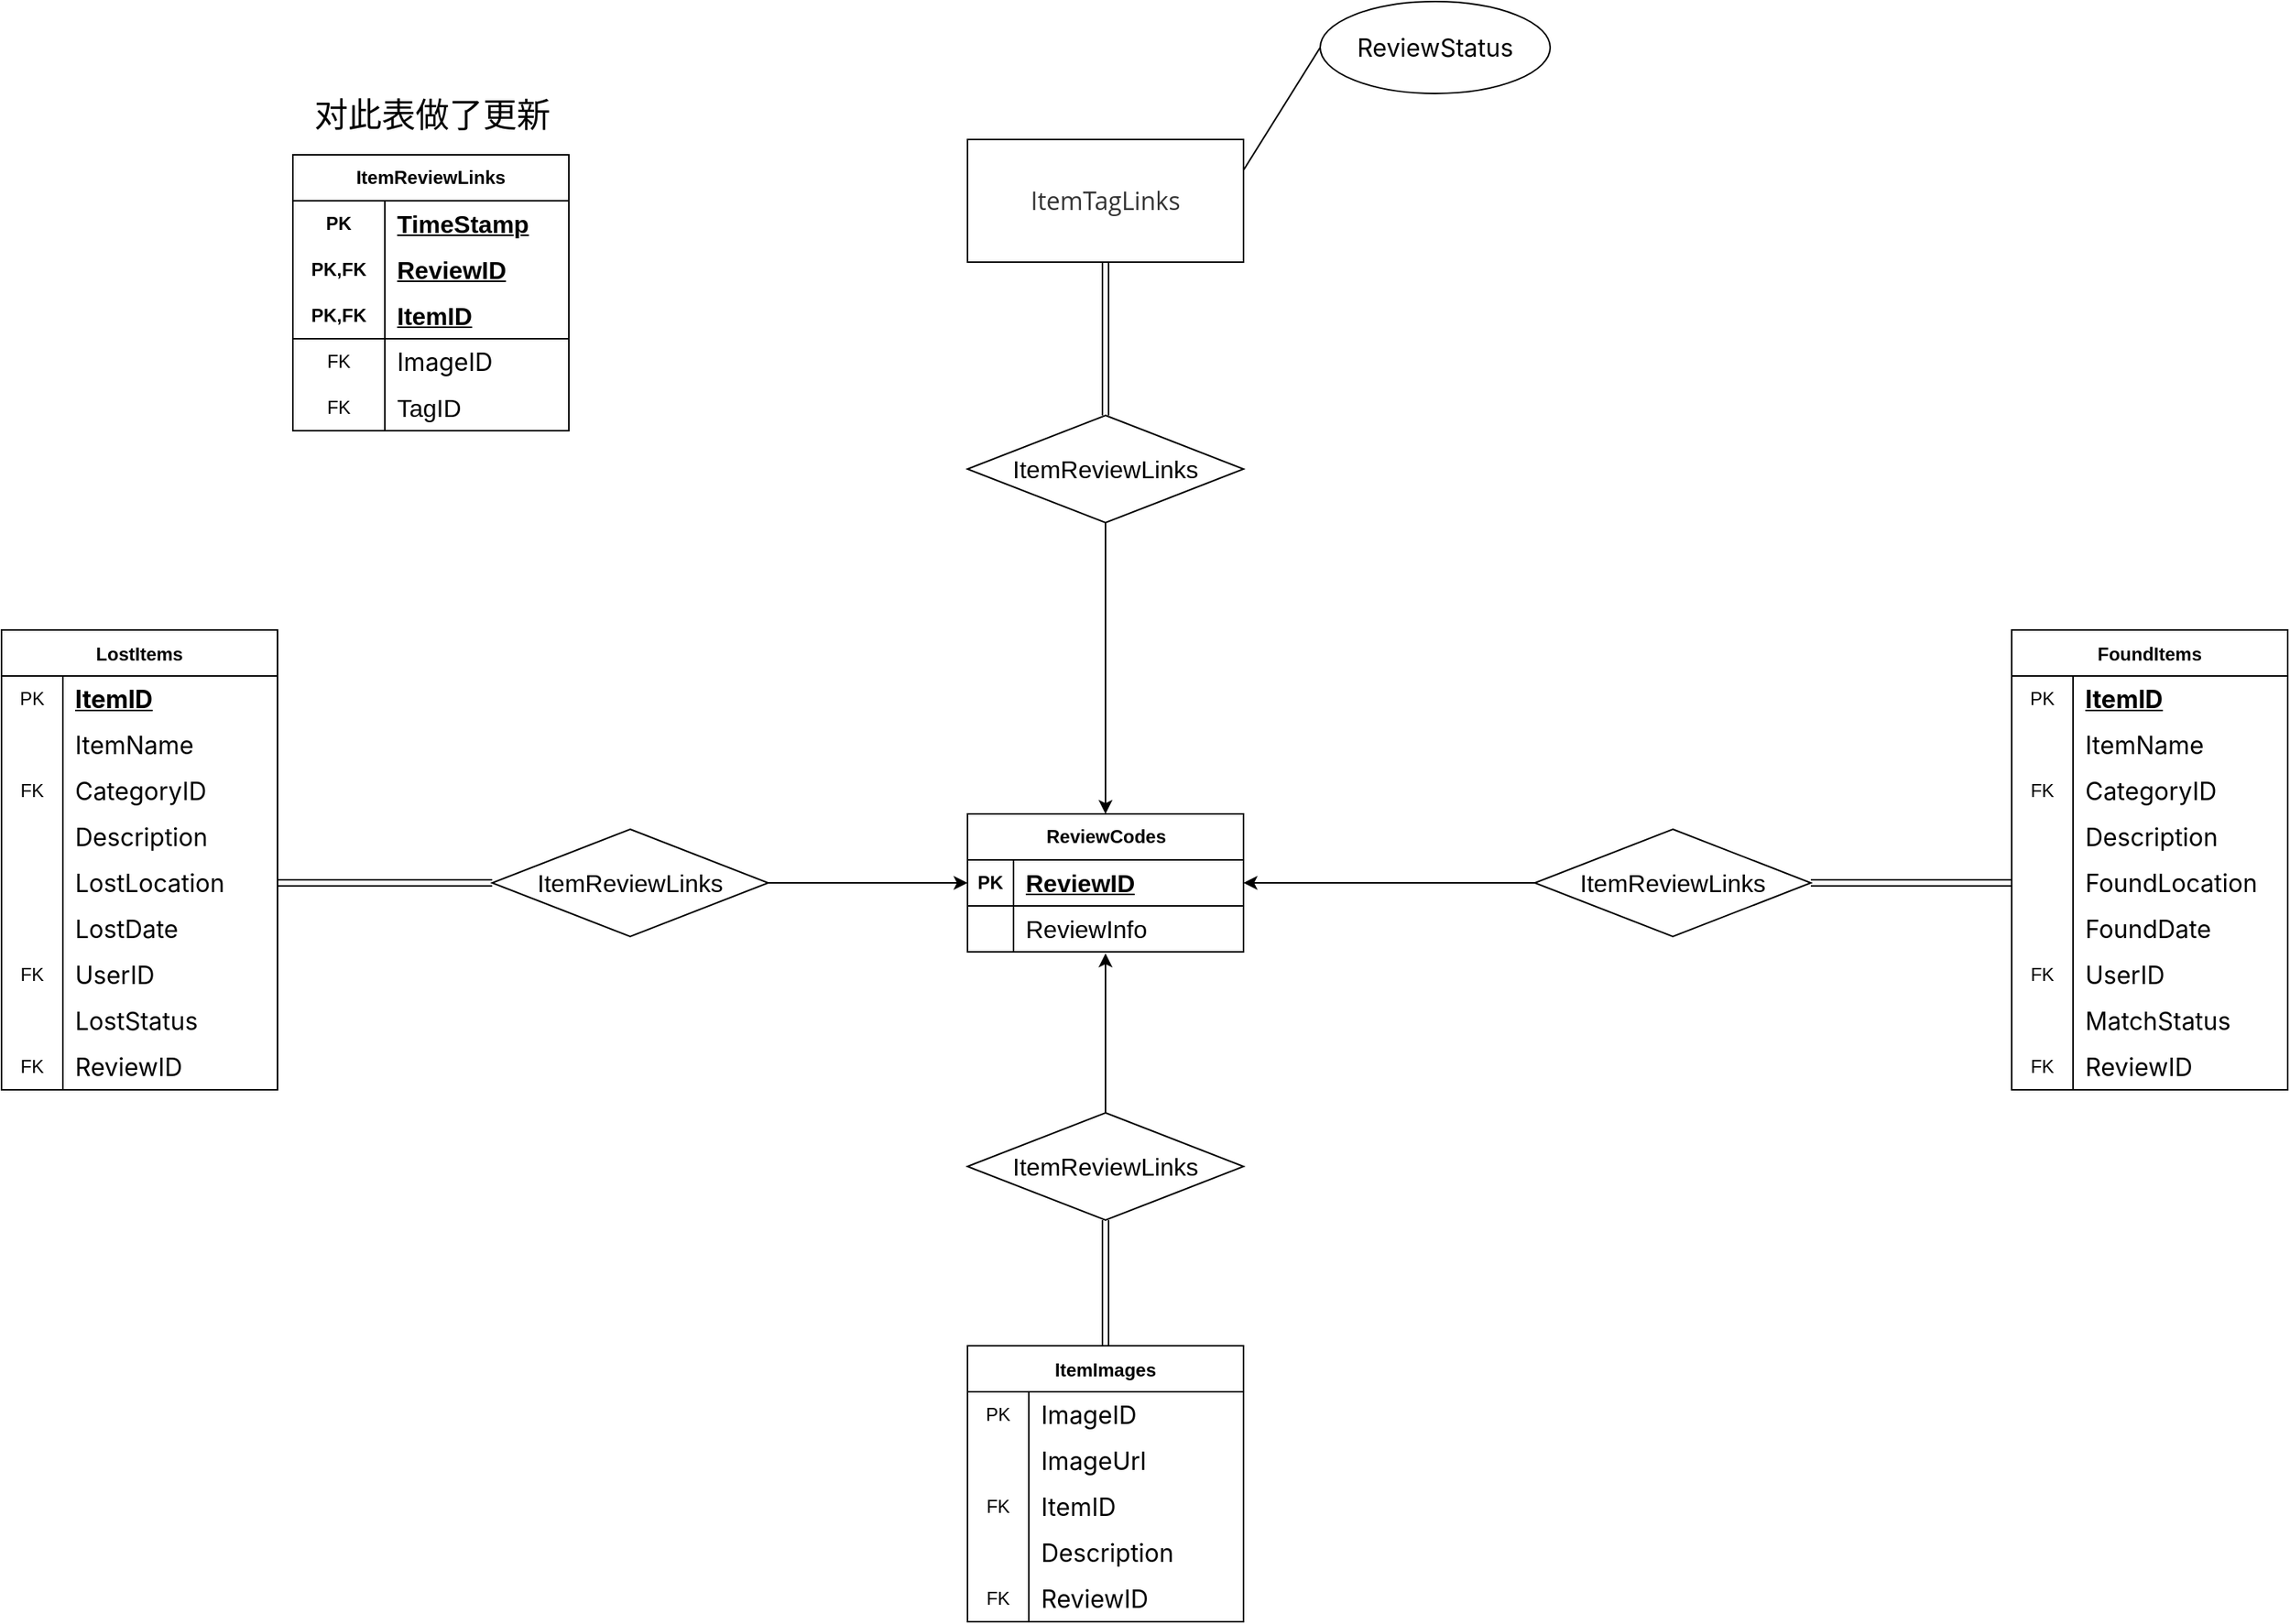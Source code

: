 <mxfile version="24.2.5" type="device">
  <diagram name="第 1 页" id="xigvedDLFHvpOE7rx4V2">
    <mxGraphModel dx="3389" dy="1304" grid="1" gridSize="10" guides="1" tooltips="1" connect="1" arrows="0" fold="1" page="1" pageScale="1" pageWidth="1169" pageHeight="1654" math="0" shadow="0">
      <root>
        <mxCell id="0" />
        <mxCell id="1" parent="0" />
        <mxCell id="gO81DYKSZlUio9pfzotS-1" value="LostItems" style="shape=table;startSize=30;container=1;collapsible=0;childLayout=tableLayout;fixedRows=1;rowLines=0;fontStyle=1;fontColor=default;labelBackgroundColor=default;" parent="1" vertex="1">
          <mxGeometry x="-980" y="490" width="180" height="300" as="geometry" />
        </mxCell>
        <mxCell id="gO81DYKSZlUio9pfzotS-2" value="" style="shape=tableRow;horizontal=0;startSize=0;swimlaneHead=0;swimlaneBody=0;top=0;left=0;bottom=0;right=0;collapsible=0;dropTarget=0;fillColor=none;points=[[0,0.5],[1,0.5]];portConstraint=eastwest;fontColor=default;labelBackgroundColor=default;" parent="gO81DYKSZlUio9pfzotS-1" vertex="1">
          <mxGeometry y="30" width="180" height="30" as="geometry" />
        </mxCell>
        <mxCell id="gO81DYKSZlUio9pfzotS-3" value="PK" style="shape=partialRectangle;html=1;whiteSpace=wrap;connectable=0;fillColor=none;top=0;left=0;bottom=0;right=0;overflow=hidden;pointerEvents=1;fontColor=default;labelBackgroundColor=default;" parent="gO81DYKSZlUio9pfzotS-2" vertex="1">
          <mxGeometry width="40" height="30" as="geometry">
            <mxRectangle width="40" height="30" as="alternateBounds" />
          </mxGeometry>
        </mxCell>
        <mxCell id="gO81DYKSZlUio9pfzotS-4" value="&lt;span style=&quot;font-family: -apple-system, BlinkMacSystemFont, &amp;quot;Segoe UI&amp;quot;, &amp;quot;Noto Sans&amp;quot;, Helvetica, Arial, sans-serif, &amp;quot;Apple Color Emoji&amp;quot;, &amp;quot;Segoe UI Emoji&amp;quot;; font-size: 16px;&quot;&gt;&lt;u&gt;&lt;b&gt;ItemID&lt;/b&gt;&lt;/u&gt;&lt;/span&gt;" style="shape=partialRectangle;html=1;whiteSpace=wrap;connectable=0;fillColor=none;top=0;left=0;bottom=0;right=0;align=left;spacingLeft=6;overflow=hidden;fontColor=default;labelBackgroundColor=default;" parent="gO81DYKSZlUio9pfzotS-2" vertex="1">
          <mxGeometry x="40" width="140" height="30" as="geometry">
            <mxRectangle width="140" height="30" as="alternateBounds" />
          </mxGeometry>
        </mxCell>
        <mxCell id="gO81DYKSZlUio9pfzotS-5" value="" style="shape=tableRow;horizontal=0;startSize=0;swimlaneHead=0;swimlaneBody=0;top=0;left=0;bottom=0;right=0;collapsible=0;dropTarget=0;fillColor=none;points=[[0,0.5],[1,0.5]];portConstraint=eastwest;fontColor=default;labelBackgroundColor=default;" parent="gO81DYKSZlUio9pfzotS-1" vertex="1">
          <mxGeometry y="60" width="180" height="30" as="geometry" />
        </mxCell>
        <mxCell id="gO81DYKSZlUio9pfzotS-6" value="" style="shape=partialRectangle;html=1;whiteSpace=wrap;connectable=0;fillColor=none;top=0;left=0;bottom=0;right=0;overflow=hidden;fontColor=default;labelBackgroundColor=default;" parent="gO81DYKSZlUio9pfzotS-5" vertex="1">
          <mxGeometry width="40" height="30" as="geometry">
            <mxRectangle width="40" height="30" as="alternateBounds" />
          </mxGeometry>
        </mxCell>
        <mxCell id="gO81DYKSZlUio9pfzotS-7" value="&lt;span style=&quot;font-family: -apple-system, BlinkMacSystemFont, &amp;quot;Segoe UI&amp;quot;, &amp;quot;Noto Sans&amp;quot;, Helvetica, Arial, sans-serif, &amp;quot;Apple Color Emoji&amp;quot;, &amp;quot;Segoe UI Emoji&amp;quot;; font-size: 16px;&quot;&gt;ItemName&lt;/span&gt;" style="shape=partialRectangle;html=1;whiteSpace=wrap;connectable=0;fillColor=none;top=0;left=0;bottom=0;right=0;align=left;spacingLeft=6;overflow=hidden;fontColor=default;labelBackgroundColor=default;" parent="gO81DYKSZlUio9pfzotS-5" vertex="1">
          <mxGeometry x="40" width="140" height="30" as="geometry">
            <mxRectangle width="140" height="30" as="alternateBounds" />
          </mxGeometry>
        </mxCell>
        <mxCell id="gO81DYKSZlUio9pfzotS-8" value="" style="shape=tableRow;horizontal=0;startSize=0;swimlaneHead=0;swimlaneBody=0;top=0;left=0;bottom=0;right=0;collapsible=0;dropTarget=0;fillColor=none;points=[[0,0.5],[1,0.5]];portConstraint=eastwest;fontColor=default;labelBackgroundColor=default;" parent="gO81DYKSZlUio9pfzotS-1" vertex="1">
          <mxGeometry y="90" width="180" height="30" as="geometry" />
        </mxCell>
        <mxCell id="gO81DYKSZlUio9pfzotS-9" value="FK" style="shape=partialRectangle;html=1;whiteSpace=wrap;connectable=0;fillColor=none;top=0;left=0;bottom=0;right=0;overflow=hidden;fontColor=default;labelBackgroundColor=default;" parent="gO81DYKSZlUio9pfzotS-8" vertex="1">
          <mxGeometry width="40" height="30" as="geometry">
            <mxRectangle width="40" height="30" as="alternateBounds" />
          </mxGeometry>
        </mxCell>
        <mxCell id="gO81DYKSZlUio9pfzotS-10" value="&lt;span style=&quot;font-family: -apple-system, BlinkMacSystemFont, &amp;quot;Segoe UI&amp;quot;, &amp;quot;Noto Sans&amp;quot;, Helvetica, Arial, sans-serif, &amp;quot;Apple Color Emoji&amp;quot;, &amp;quot;Segoe UI Emoji&amp;quot;; font-size: 16px;&quot;&gt;CategoryID&lt;/span&gt;" style="shape=partialRectangle;html=1;whiteSpace=wrap;connectable=0;fillColor=none;top=0;left=0;bottom=0;right=0;align=left;spacingLeft=6;overflow=hidden;fontColor=default;labelBackgroundColor=default;" parent="gO81DYKSZlUio9pfzotS-8" vertex="1">
          <mxGeometry x="40" width="140" height="30" as="geometry">
            <mxRectangle width="140" height="30" as="alternateBounds" />
          </mxGeometry>
        </mxCell>
        <mxCell id="gO81DYKSZlUio9pfzotS-11" style="shape=tableRow;horizontal=0;startSize=0;swimlaneHead=0;swimlaneBody=0;top=0;left=0;bottom=0;right=0;collapsible=0;dropTarget=0;fillColor=none;points=[[0,0.5],[1,0.5]];portConstraint=eastwest;fontColor=default;labelBackgroundColor=default;" parent="gO81DYKSZlUio9pfzotS-1" vertex="1">
          <mxGeometry y="120" width="180" height="30" as="geometry" />
        </mxCell>
        <mxCell id="gO81DYKSZlUio9pfzotS-12" style="shape=partialRectangle;html=1;whiteSpace=wrap;connectable=0;fillColor=none;top=0;left=0;bottom=0;right=0;overflow=hidden;fontColor=default;labelBackgroundColor=default;" parent="gO81DYKSZlUio9pfzotS-11" vertex="1">
          <mxGeometry width="40" height="30" as="geometry">
            <mxRectangle width="40" height="30" as="alternateBounds" />
          </mxGeometry>
        </mxCell>
        <mxCell id="gO81DYKSZlUio9pfzotS-13" value="&lt;span style=&quot;font-family: -apple-system, BlinkMacSystemFont, &amp;quot;Segoe UI&amp;quot;, &amp;quot;Noto Sans&amp;quot;, Helvetica, Arial, sans-serif, &amp;quot;Apple Color Emoji&amp;quot;, &amp;quot;Segoe UI Emoji&amp;quot;; font-size: 16px;&quot;&gt;Description&lt;/span&gt;" style="shape=partialRectangle;html=1;whiteSpace=wrap;connectable=0;fillColor=none;top=0;left=0;bottom=0;right=0;align=left;spacingLeft=6;overflow=hidden;fontColor=default;labelBackgroundColor=default;" parent="gO81DYKSZlUio9pfzotS-11" vertex="1">
          <mxGeometry x="40" width="140" height="30" as="geometry">
            <mxRectangle width="140" height="30" as="alternateBounds" />
          </mxGeometry>
        </mxCell>
        <mxCell id="gO81DYKSZlUio9pfzotS-14" style="shape=tableRow;horizontal=0;startSize=0;swimlaneHead=0;swimlaneBody=0;top=0;left=0;bottom=0;right=0;collapsible=0;dropTarget=0;fillColor=none;points=[[0,0.5],[1,0.5]];portConstraint=eastwest;fontColor=default;labelBackgroundColor=default;" parent="gO81DYKSZlUio9pfzotS-1" vertex="1">
          <mxGeometry y="150" width="180" height="30" as="geometry" />
        </mxCell>
        <mxCell id="gO81DYKSZlUio9pfzotS-15" style="shape=partialRectangle;html=1;whiteSpace=wrap;connectable=0;fillColor=none;top=0;left=0;bottom=0;right=0;overflow=hidden;fontColor=default;labelBackgroundColor=default;" parent="gO81DYKSZlUio9pfzotS-14" vertex="1">
          <mxGeometry width="40" height="30" as="geometry">
            <mxRectangle width="40" height="30" as="alternateBounds" />
          </mxGeometry>
        </mxCell>
        <mxCell id="gO81DYKSZlUio9pfzotS-16" value="&lt;span style=&quot;font-family: -apple-system, BlinkMacSystemFont, &amp;quot;Segoe UI&amp;quot;, &amp;quot;Noto Sans&amp;quot;, Helvetica, Arial, sans-serif, &amp;quot;Apple Color Emoji&amp;quot;, &amp;quot;Segoe UI Emoji&amp;quot;; font-size: 16px;&quot;&gt;LostLocation&lt;/span&gt;" style="shape=partialRectangle;html=1;whiteSpace=wrap;connectable=0;fillColor=none;top=0;left=0;bottom=0;right=0;align=left;spacingLeft=6;overflow=hidden;fontColor=default;labelBackgroundColor=default;" parent="gO81DYKSZlUio9pfzotS-14" vertex="1">
          <mxGeometry x="40" width="140" height="30" as="geometry">
            <mxRectangle width="140" height="30" as="alternateBounds" />
          </mxGeometry>
        </mxCell>
        <mxCell id="gO81DYKSZlUio9pfzotS-17" style="shape=tableRow;horizontal=0;startSize=0;swimlaneHead=0;swimlaneBody=0;top=0;left=0;bottom=0;right=0;collapsible=0;dropTarget=0;fillColor=none;points=[[0,0.5],[1,0.5]];portConstraint=eastwest;fontColor=default;labelBackgroundColor=default;" parent="gO81DYKSZlUio9pfzotS-1" vertex="1">
          <mxGeometry y="180" width="180" height="30" as="geometry" />
        </mxCell>
        <mxCell id="gO81DYKSZlUio9pfzotS-18" style="shape=partialRectangle;html=1;whiteSpace=wrap;connectable=0;fillColor=none;top=0;left=0;bottom=0;right=0;overflow=hidden;fontColor=default;labelBackgroundColor=default;" parent="gO81DYKSZlUio9pfzotS-17" vertex="1">
          <mxGeometry width="40" height="30" as="geometry">
            <mxRectangle width="40" height="30" as="alternateBounds" />
          </mxGeometry>
        </mxCell>
        <mxCell id="gO81DYKSZlUio9pfzotS-19" value="&lt;span style=&quot;font-family: -apple-system, BlinkMacSystemFont, &amp;quot;Segoe UI&amp;quot;, &amp;quot;Noto Sans&amp;quot;, Helvetica, Arial, sans-serif, &amp;quot;Apple Color Emoji&amp;quot;, &amp;quot;Segoe UI Emoji&amp;quot;; font-size: 16px;&quot;&gt;LostDate&lt;/span&gt;" style="shape=partialRectangle;html=1;whiteSpace=wrap;connectable=0;fillColor=none;top=0;left=0;bottom=0;right=0;align=left;spacingLeft=6;overflow=hidden;fontColor=default;labelBackgroundColor=default;" parent="gO81DYKSZlUio9pfzotS-17" vertex="1">
          <mxGeometry x="40" width="140" height="30" as="geometry">
            <mxRectangle width="140" height="30" as="alternateBounds" />
          </mxGeometry>
        </mxCell>
        <mxCell id="gO81DYKSZlUio9pfzotS-20" style="shape=tableRow;horizontal=0;startSize=0;swimlaneHead=0;swimlaneBody=0;top=0;left=0;bottom=0;right=0;collapsible=0;dropTarget=0;fillColor=none;points=[[0,0.5],[1,0.5]];portConstraint=eastwest;fontColor=default;labelBackgroundColor=default;" parent="gO81DYKSZlUio9pfzotS-1" vertex="1">
          <mxGeometry y="210" width="180" height="30" as="geometry" />
        </mxCell>
        <mxCell id="gO81DYKSZlUio9pfzotS-21" value="&lt;span style=&quot;font-family: Helvetica; font-size: 12px; font-style: normal; font-variant-ligatures: normal; font-variant-caps: normal; font-weight: 400; letter-spacing: normal; orphans: 2; text-align: center; text-indent: 0px; text-transform: none; widows: 2; word-spacing: 0px; -webkit-text-stroke-width: 0px; text-decoration-thickness: initial; text-decoration-style: initial; text-decoration-color: initial; float: none; display: inline !important;&quot;&gt;FK&lt;/span&gt;&lt;br&gt;" style="shape=partialRectangle;html=1;whiteSpace=wrap;connectable=0;fillColor=none;top=0;left=0;bottom=0;right=0;overflow=hidden;fontColor=default;labelBackgroundColor=default;" parent="gO81DYKSZlUio9pfzotS-20" vertex="1">
          <mxGeometry width="40" height="30" as="geometry">
            <mxRectangle width="40" height="30" as="alternateBounds" />
          </mxGeometry>
        </mxCell>
        <mxCell id="gO81DYKSZlUio9pfzotS-22" value="&lt;span style=&quot;font-family: -apple-system, BlinkMacSystemFont, &amp;quot;Segoe UI&amp;quot;, &amp;quot;Noto Sans&amp;quot;, Helvetica, Arial, sans-serif, &amp;quot;Apple Color Emoji&amp;quot;, &amp;quot;Segoe UI Emoji&amp;quot;; font-size: 16px;&quot;&gt;UserID&lt;/span&gt;" style="shape=partialRectangle;html=1;whiteSpace=wrap;connectable=0;fillColor=none;top=0;left=0;bottom=0;right=0;align=left;spacingLeft=6;overflow=hidden;fontColor=default;labelBackgroundColor=default;" parent="gO81DYKSZlUio9pfzotS-20" vertex="1">
          <mxGeometry x="40" width="140" height="30" as="geometry">
            <mxRectangle width="140" height="30" as="alternateBounds" />
          </mxGeometry>
        </mxCell>
        <mxCell id="gO81DYKSZlUio9pfzotS-23" style="shape=tableRow;horizontal=0;startSize=0;swimlaneHead=0;swimlaneBody=0;top=0;left=0;bottom=0;right=0;collapsible=0;dropTarget=0;fillColor=none;points=[[0,0.5],[1,0.5]];portConstraint=eastwest;fontColor=default;labelBackgroundColor=default;" parent="gO81DYKSZlUio9pfzotS-1" vertex="1">
          <mxGeometry y="240" width="180" height="30" as="geometry" />
        </mxCell>
        <mxCell id="gO81DYKSZlUio9pfzotS-24" style="shape=partialRectangle;html=1;whiteSpace=wrap;connectable=0;fillColor=none;top=0;left=0;bottom=0;right=0;overflow=hidden;fontColor=default;labelBackgroundColor=default;" parent="gO81DYKSZlUio9pfzotS-23" vertex="1">
          <mxGeometry width="40" height="30" as="geometry">
            <mxRectangle width="40" height="30" as="alternateBounds" />
          </mxGeometry>
        </mxCell>
        <mxCell id="gO81DYKSZlUio9pfzotS-25" value="&lt;span style=&quot;font-family: -apple-system, BlinkMacSystemFont, &amp;quot;Segoe UI&amp;quot;, &amp;quot;Noto Sans&amp;quot;, Helvetica, Arial, sans-serif, &amp;quot;Apple Color Emoji&amp;quot;, &amp;quot;Segoe UI Emoji&amp;quot;; font-size: 16px;&quot;&gt;LostStatus&lt;/span&gt;" style="shape=partialRectangle;html=1;whiteSpace=wrap;connectable=0;fillColor=none;top=0;left=0;bottom=0;right=0;align=left;spacingLeft=6;overflow=hidden;labelBackgroundColor=default;fontColor=default;" parent="gO81DYKSZlUio9pfzotS-23" vertex="1">
          <mxGeometry x="40" width="140" height="30" as="geometry">
            <mxRectangle width="140" height="30" as="alternateBounds" />
          </mxGeometry>
        </mxCell>
        <mxCell id="gO81DYKSZlUio9pfzotS-26" style="shape=tableRow;horizontal=0;startSize=0;swimlaneHead=0;swimlaneBody=0;top=0;left=0;bottom=0;right=0;collapsible=0;dropTarget=0;fillColor=none;points=[[0,0.5],[1,0.5]];portConstraint=eastwest;fontColor=default;labelBackgroundColor=default;" parent="gO81DYKSZlUio9pfzotS-1" vertex="1">
          <mxGeometry y="270" width="180" height="30" as="geometry" />
        </mxCell>
        <mxCell id="gO81DYKSZlUio9pfzotS-27" value="FK" style="shape=partialRectangle;html=1;whiteSpace=wrap;connectable=0;fillColor=none;top=0;left=0;bottom=0;right=0;overflow=hidden;fontColor=default;labelBackgroundColor=default;" parent="gO81DYKSZlUio9pfzotS-26" vertex="1">
          <mxGeometry width="40" height="30" as="geometry">
            <mxRectangle width="40" height="30" as="alternateBounds" />
          </mxGeometry>
        </mxCell>
        <mxCell id="gO81DYKSZlUio9pfzotS-28" value="&lt;span style=&quot;font-family: -apple-system, BlinkMacSystemFont, &amp;quot;Segoe UI&amp;quot;, &amp;quot;Noto Sans&amp;quot;, Helvetica, Arial, sans-serif, &amp;quot;Apple Color Emoji&amp;quot;, &amp;quot;Segoe UI Emoji&amp;quot;; font-size: 16px;&quot;&gt;ReviewID&lt;/span&gt;" style="shape=partialRectangle;html=1;whiteSpace=wrap;connectable=0;fillColor=none;top=0;left=0;bottom=0;right=0;align=left;spacingLeft=6;overflow=hidden;labelBackgroundColor=default;fontColor=default;" parent="gO81DYKSZlUio9pfzotS-26" vertex="1">
          <mxGeometry x="40" width="140" height="30" as="geometry">
            <mxRectangle width="140" height="30" as="alternateBounds" />
          </mxGeometry>
        </mxCell>
        <mxCell id="gO81DYKSZlUio9pfzotS-29" value="FoundItems" style="shape=table;startSize=30;container=1;collapsible=0;childLayout=tableLayout;fixedRows=1;rowLines=0;fontStyle=1;fontColor=default;labelBackgroundColor=default;" parent="1" vertex="1">
          <mxGeometry x="331" y="490" width="180" height="300" as="geometry" />
        </mxCell>
        <mxCell id="gO81DYKSZlUio9pfzotS-30" value="" style="shape=tableRow;horizontal=0;startSize=0;swimlaneHead=0;swimlaneBody=0;top=0;left=0;bottom=0;right=0;collapsible=0;dropTarget=0;fillColor=none;points=[[0,0.5],[1,0.5]];portConstraint=eastwest;fontColor=default;labelBackgroundColor=default;" parent="gO81DYKSZlUio9pfzotS-29" vertex="1">
          <mxGeometry y="30" width="180" height="30" as="geometry" />
        </mxCell>
        <mxCell id="gO81DYKSZlUio9pfzotS-31" value="PK" style="shape=partialRectangle;html=1;whiteSpace=wrap;connectable=0;fillColor=none;top=0;left=0;bottom=0;right=0;overflow=hidden;pointerEvents=1;fontColor=default;labelBackgroundColor=default;" parent="gO81DYKSZlUio9pfzotS-30" vertex="1">
          <mxGeometry width="40" height="30" as="geometry">
            <mxRectangle width="40" height="30" as="alternateBounds" />
          </mxGeometry>
        </mxCell>
        <mxCell id="gO81DYKSZlUio9pfzotS-32" value="&lt;span style=&quot;font-family: -apple-system, BlinkMacSystemFont, &amp;quot;Segoe UI&amp;quot;, &amp;quot;Noto Sans&amp;quot;, Helvetica, Arial, sans-serif, &amp;quot;Apple Color Emoji&amp;quot;, &amp;quot;Segoe UI Emoji&amp;quot;; font-size: 16px;&quot;&gt;ItemID&lt;/span&gt;" style="shape=partialRectangle;html=1;whiteSpace=wrap;connectable=0;fillColor=none;top=0;left=0;bottom=0;right=0;align=left;spacingLeft=6;overflow=hidden;fontColor=default;labelBackgroundColor=default;fontStyle=5" parent="gO81DYKSZlUio9pfzotS-30" vertex="1">
          <mxGeometry x="40" width="140" height="30" as="geometry">
            <mxRectangle width="140" height="30" as="alternateBounds" />
          </mxGeometry>
        </mxCell>
        <mxCell id="gO81DYKSZlUio9pfzotS-33" value="" style="shape=tableRow;horizontal=0;startSize=0;swimlaneHead=0;swimlaneBody=0;top=0;left=0;bottom=0;right=0;collapsible=0;dropTarget=0;fillColor=none;points=[[0,0.5],[1,0.5]];portConstraint=eastwest;fontColor=default;labelBackgroundColor=default;" parent="gO81DYKSZlUio9pfzotS-29" vertex="1">
          <mxGeometry y="60" width="180" height="30" as="geometry" />
        </mxCell>
        <mxCell id="gO81DYKSZlUio9pfzotS-34" value="" style="shape=partialRectangle;html=1;whiteSpace=wrap;connectable=0;fillColor=none;top=0;left=0;bottom=0;right=0;overflow=hidden;fontColor=default;labelBackgroundColor=default;" parent="gO81DYKSZlUio9pfzotS-33" vertex="1">
          <mxGeometry width="40" height="30" as="geometry">
            <mxRectangle width="40" height="30" as="alternateBounds" />
          </mxGeometry>
        </mxCell>
        <mxCell id="gO81DYKSZlUio9pfzotS-35" value="&lt;span style=&quot;font-family: -apple-system, BlinkMacSystemFont, &amp;quot;Segoe UI&amp;quot;, &amp;quot;Noto Sans&amp;quot;, Helvetica, Arial, sans-serif, &amp;quot;Apple Color Emoji&amp;quot;, &amp;quot;Segoe UI Emoji&amp;quot;; font-size: 16px;&quot;&gt;ItemName&lt;/span&gt;" style="shape=partialRectangle;html=1;whiteSpace=wrap;connectable=0;fillColor=none;top=0;left=0;bottom=0;right=0;align=left;spacingLeft=6;overflow=hidden;fontColor=default;labelBackgroundColor=default;" parent="gO81DYKSZlUio9pfzotS-33" vertex="1">
          <mxGeometry x="40" width="140" height="30" as="geometry">
            <mxRectangle width="140" height="30" as="alternateBounds" />
          </mxGeometry>
        </mxCell>
        <mxCell id="gO81DYKSZlUio9pfzotS-36" value="" style="shape=tableRow;horizontal=0;startSize=0;swimlaneHead=0;swimlaneBody=0;top=0;left=0;bottom=0;right=0;collapsible=0;dropTarget=0;fillColor=none;points=[[0,0.5],[1,0.5]];portConstraint=eastwest;fontColor=default;labelBackgroundColor=default;" parent="gO81DYKSZlUio9pfzotS-29" vertex="1">
          <mxGeometry y="90" width="180" height="30" as="geometry" />
        </mxCell>
        <mxCell id="gO81DYKSZlUio9pfzotS-37" value="FK" style="shape=partialRectangle;html=1;whiteSpace=wrap;connectable=0;fillColor=none;top=0;left=0;bottom=0;right=0;overflow=hidden;fontColor=default;labelBackgroundColor=default;" parent="gO81DYKSZlUio9pfzotS-36" vertex="1">
          <mxGeometry width="40" height="30" as="geometry">
            <mxRectangle width="40" height="30" as="alternateBounds" />
          </mxGeometry>
        </mxCell>
        <mxCell id="gO81DYKSZlUio9pfzotS-38" value="&lt;span style=&quot;font-family: -apple-system, BlinkMacSystemFont, &amp;quot;Segoe UI&amp;quot;, &amp;quot;Noto Sans&amp;quot;, Helvetica, Arial, sans-serif, &amp;quot;Apple Color Emoji&amp;quot;, &amp;quot;Segoe UI Emoji&amp;quot;; font-size: 16px;&quot;&gt;CategoryID&lt;/span&gt;" style="shape=partialRectangle;html=1;whiteSpace=wrap;connectable=0;fillColor=none;top=0;left=0;bottom=0;right=0;align=left;spacingLeft=6;overflow=hidden;fontColor=default;labelBackgroundColor=default;" parent="gO81DYKSZlUio9pfzotS-36" vertex="1">
          <mxGeometry x="40" width="140" height="30" as="geometry">
            <mxRectangle width="140" height="30" as="alternateBounds" />
          </mxGeometry>
        </mxCell>
        <mxCell id="gO81DYKSZlUio9pfzotS-39" style="shape=tableRow;horizontal=0;startSize=0;swimlaneHead=0;swimlaneBody=0;top=0;left=0;bottom=0;right=0;collapsible=0;dropTarget=0;fillColor=none;points=[[0,0.5],[1,0.5]];portConstraint=eastwest;fontColor=default;labelBackgroundColor=default;" parent="gO81DYKSZlUio9pfzotS-29" vertex="1">
          <mxGeometry y="120" width="180" height="30" as="geometry" />
        </mxCell>
        <mxCell id="gO81DYKSZlUio9pfzotS-40" style="shape=partialRectangle;html=1;whiteSpace=wrap;connectable=0;fillColor=none;top=0;left=0;bottom=0;right=0;overflow=hidden;fontColor=default;labelBackgroundColor=default;" parent="gO81DYKSZlUio9pfzotS-39" vertex="1">
          <mxGeometry width="40" height="30" as="geometry">
            <mxRectangle width="40" height="30" as="alternateBounds" />
          </mxGeometry>
        </mxCell>
        <mxCell id="gO81DYKSZlUio9pfzotS-41" value="&lt;span style=&quot;font-family: -apple-system, BlinkMacSystemFont, &amp;quot;Segoe UI&amp;quot;, &amp;quot;Noto Sans&amp;quot;, Helvetica, Arial, sans-serif, &amp;quot;Apple Color Emoji&amp;quot;, &amp;quot;Segoe UI Emoji&amp;quot;; font-size: 16px;&quot;&gt;Description&lt;/span&gt;" style="shape=partialRectangle;html=1;whiteSpace=wrap;connectable=0;fillColor=none;top=0;left=0;bottom=0;right=0;align=left;spacingLeft=6;overflow=hidden;fontColor=default;labelBackgroundColor=default;" parent="gO81DYKSZlUio9pfzotS-39" vertex="1">
          <mxGeometry x="40" width="140" height="30" as="geometry">
            <mxRectangle width="140" height="30" as="alternateBounds" />
          </mxGeometry>
        </mxCell>
        <mxCell id="gO81DYKSZlUio9pfzotS-42" style="shape=tableRow;horizontal=0;startSize=0;swimlaneHead=0;swimlaneBody=0;top=0;left=0;bottom=0;right=0;collapsible=0;dropTarget=0;fillColor=none;points=[[0,0.5],[1,0.5]];portConstraint=eastwest;fontColor=default;labelBackgroundColor=default;" parent="gO81DYKSZlUio9pfzotS-29" vertex="1">
          <mxGeometry y="150" width="180" height="30" as="geometry" />
        </mxCell>
        <mxCell id="gO81DYKSZlUio9pfzotS-43" style="shape=partialRectangle;html=1;whiteSpace=wrap;connectable=0;fillColor=none;top=0;left=0;bottom=0;right=0;overflow=hidden;fontColor=default;labelBackgroundColor=default;" parent="gO81DYKSZlUio9pfzotS-42" vertex="1">
          <mxGeometry width="40" height="30" as="geometry">
            <mxRectangle width="40" height="30" as="alternateBounds" />
          </mxGeometry>
        </mxCell>
        <mxCell id="gO81DYKSZlUio9pfzotS-44" value="&lt;span style=&quot;font-family: -apple-system, BlinkMacSystemFont, &amp;quot;Segoe UI&amp;quot;, &amp;quot;Noto Sans&amp;quot;, Helvetica, Arial, sans-serif, &amp;quot;Apple Color Emoji&amp;quot;, &amp;quot;Segoe UI Emoji&amp;quot;; font-size: 16px;&quot;&gt;FoundLocation&lt;/span&gt;" style="shape=partialRectangle;html=1;whiteSpace=wrap;connectable=0;fillColor=none;top=0;left=0;bottom=0;right=0;align=left;spacingLeft=6;overflow=hidden;fontColor=default;labelBackgroundColor=default;" parent="gO81DYKSZlUio9pfzotS-42" vertex="1">
          <mxGeometry x="40" width="140" height="30" as="geometry">
            <mxRectangle width="140" height="30" as="alternateBounds" />
          </mxGeometry>
        </mxCell>
        <mxCell id="gO81DYKSZlUio9pfzotS-45" style="shape=tableRow;horizontal=0;startSize=0;swimlaneHead=0;swimlaneBody=0;top=0;left=0;bottom=0;right=0;collapsible=0;dropTarget=0;fillColor=none;points=[[0,0.5],[1,0.5]];portConstraint=eastwest;fontColor=default;labelBackgroundColor=default;" parent="gO81DYKSZlUio9pfzotS-29" vertex="1">
          <mxGeometry y="180" width="180" height="30" as="geometry" />
        </mxCell>
        <mxCell id="gO81DYKSZlUio9pfzotS-46" style="shape=partialRectangle;html=1;whiteSpace=wrap;connectable=0;fillColor=none;top=0;left=0;bottom=0;right=0;overflow=hidden;fontColor=default;labelBackgroundColor=default;" parent="gO81DYKSZlUio9pfzotS-45" vertex="1">
          <mxGeometry width="40" height="30" as="geometry">
            <mxRectangle width="40" height="30" as="alternateBounds" />
          </mxGeometry>
        </mxCell>
        <mxCell id="gO81DYKSZlUio9pfzotS-47" value="&lt;span style=&quot;font-family: -apple-system, BlinkMacSystemFont, &amp;quot;Segoe UI&amp;quot;, &amp;quot;Noto Sans&amp;quot;, Helvetica, Arial, sans-serif, &amp;quot;Apple Color Emoji&amp;quot;, &amp;quot;Segoe UI Emoji&amp;quot;; font-size: 16px;&quot;&gt;FoundDate&lt;/span&gt;" style="shape=partialRectangle;html=1;whiteSpace=wrap;connectable=0;fillColor=none;top=0;left=0;bottom=0;right=0;align=left;spacingLeft=6;overflow=hidden;fontColor=default;labelBackgroundColor=default;" parent="gO81DYKSZlUio9pfzotS-45" vertex="1">
          <mxGeometry x="40" width="140" height="30" as="geometry">
            <mxRectangle width="140" height="30" as="alternateBounds" />
          </mxGeometry>
        </mxCell>
        <mxCell id="gO81DYKSZlUio9pfzotS-48" style="shape=tableRow;horizontal=0;startSize=0;swimlaneHead=0;swimlaneBody=0;top=0;left=0;bottom=0;right=0;collapsible=0;dropTarget=0;fillColor=none;points=[[0,0.5],[1,0.5]];portConstraint=eastwest;fontColor=default;labelBackgroundColor=default;" parent="gO81DYKSZlUio9pfzotS-29" vertex="1">
          <mxGeometry y="210" width="180" height="30" as="geometry" />
        </mxCell>
        <mxCell id="gO81DYKSZlUio9pfzotS-49" value="&lt;span style=&quot;font-family: Helvetica; font-size: 12px; font-style: normal; font-variant-ligatures: normal; font-variant-caps: normal; font-weight: 400; letter-spacing: normal; orphans: 2; text-align: center; text-indent: 0px; text-transform: none; widows: 2; word-spacing: 0px; -webkit-text-stroke-width: 0px; text-decoration-thickness: initial; text-decoration-style: initial; text-decoration-color: initial; float: none; display: inline !important;&quot;&gt;FK&lt;/span&gt;&lt;br&gt;" style="shape=partialRectangle;html=1;whiteSpace=wrap;connectable=0;fillColor=none;top=0;left=0;bottom=0;right=0;overflow=hidden;fontColor=default;labelBackgroundColor=default;" parent="gO81DYKSZlUio9pfzotS-48" vertex="1">
          <mxGeometry width="40" height="30" as="geometry">
            <mxRectangle width="40" height="30" as="alternateBounds" />
          </mxGeometry>
        </mxCell>
        <mxCell id="gO81DYKSZlUio9pfzotS-50" value="&lt;span style=&quot;font-family: -apple-system, BlinkMacSystemFont, &amp;quot;Segoe UI&amp;quot;, &amp;quot;Noto Sans&amp;quot;, Helvetica, Arial, sans-serif, &amp;quot;Apple Color Emoji&amp;quot;, &amp;quot;Segoe UI Emoji&amp;quot;; font-size: 16px;&quot;&gt;UserID&lt;/span&gt;" style="shape=partialRectangle;html=1;whiteSpace=wrap;connectable=0;fillColor=none;top=0;left=0;bottom=0;right=0;align=left;spacingLeft=6;overflow=hidden;fontColor=default;labelBackgroundColor=default;" parent="gO81DYKSZlUio9pfzotS-48" vertex="1">
          <mxGeometry x="40" width="140" height="30" as="geometry">
            <mxRectangle width="140" height="30" as="alternateBounds" />
          </mxGeometry>
        </mxCell>
        <mxCell id="gO81DYKSZlUio9pfzotS-51" style="shape=tableRow;horizontal=0;startSize=0;swimlaneHead=0;swimlaneBody=0;top=0;left=0;bottom=0;right=0;collapsible=0;dropTarget=0;fillColor=none;points=[[0,0.5],[1,0.5]];portConstraint=eastwest;fontColor=default;labelBackgroundColor=default;" parent="gO81DYKSZlUio9pfzotS-29" vertex="1">
          <mxGeometry y="240" width="180" height="30" as="geometry" />
        </mxCell>
        <mxCell id="gO81DYKSZlUio9pfzotS-52" style="shape=partialRectangle;html=1;whiteSpace=wrap;connectable=0;fillColor=none;top=0;left=0;bottom=0;right=0;overflow=hidden;fontColor=default;labelBackgroundColor=default;" parent="gO81DYKSZlUio9pfzotS-51" vertex="1">
          <mxGeometry width="40" height="30" as="geometry">
            <mxRectangle width="40" height="30" as="alternateBounds" />
          </mxGeometry>
        </mxCell>
        <mxCell id="gO81DYKSZlUio9pfzotS-53" value="&lt;span style=&quot;font-family: -apple-system, BlinkMacSystemFont, &amp;quot;Segoe UI&amp;quot;, &amp;quot;Noto Sans&amp;quot;, Helvetica, Arial, sans-serif, &amp;quot;Apple Color Emoji&amp;quot;, &amp;quot;Segoe UI Emoji&amp;quot;; font-size: 16px;&quot;&gt;MatchStatus&lt;/span&gt;" style="shape=partialRectangle;html=1;whiteSpace=wrap;connectable=0;fillColor=none;top=0;left=0;bottom=0;right=0;align=left;spacingLeft=6;overflow=hidden;fontColor=default;labelBackgroundColor=default;" parent="gO81DYKSZlUio9pfzotS-51" vertex="1">
          <mxGeometry x="40" width="140" height="30" as="geometry">
            <mxRectangle width="140" height="30" as="alternateBounds" />
          </mxGeometry>
        </mxCell>
        <mxCell id="gO81DYKSZlUio9pfzotS-54" style="shape=tableRow;horizontal=0;startSize=0;swimlaneHead=0;swimlaneBody=0;top=0;left=0;bottom=0;right=0;collapsible=0;dropTarget=0;fillColor=none;points=[[0,0.5],[1,0.5]];portConstraint=eastwest;fontColor=default;labelBackgroundColor=default;" parent="gO81DYKSZlUio9pfzotS-29" vertex="1">
          <mxGeometry y="270" width="180" height="30" as="geometry" />
        </mxCell>
        <mxCell id="gO81DYKSZlUio9pfzotS-55" value="FK" style="shape=partialRectangle;html=1;whiteSpace=wrap;connectable=0;fillColor=none;top=0;left=0;bottom=0;right=0;overflow=hidden;fontColor=default;labelBackgroundColor=default;" parent="gO81DYKSZlUio9pfzotS-54" vertex="1">
          <mxGeometry width="40" height="30" as="geometry">
            <mxRectangle width="40" height="30" as="alternateBounds" />
          </mxGeometry>
        </mxCell>
        <mxCell id="gO81DYKSZlUio9pfzotS-56" value="&lt;span style=&quot;font-family: -apple-system, BlinkMacSystemFont, &amp;quot;Segoe UI&amp;quot;, &amp;quot;Noto Sans&amp;quot;, Helvetica, Arial, sans-serif, &amp;quot;Apple Color Emoji&amp;quot;, &amp;quot;Segoe UI Emoji&amp;quot;; font-size: 16px;&quot;&gt;ReviewID&lt;/span&gt;" style="shape=partialRectangle;html=1;whiteSpace=wrap;connectable=0;fillColor=none;top=0;left=0;bottom=0;right=0;align=left;spacingLeft=6;overflow=hidden;fontColor=default;labelBackgroundColor=default;" parent="gO81DYKSZlUio9pfzotS-54" vertex="1">
          <mxGeometry x="40" width="140" height="30" as="geometry">
            <mxRectangle width="140" height="30" as="alternateBounds" />
          </mxGeometry>
        </mxCell>
        <mxCell id="gO81DYKSZlUio9pfzotS-111" value="ItemImages" style="shape=table;startSize=30;container=1;collapsible=0;childLayout=tableLayout;fixedRows=1;rowLines=0;fontStyle=1;fontColor=default;labelBackgroundColor=default;" parent="1" vertex="1">
          <mxGeometry x="-350" y="957" width="180" height="180" as="geometry" />
        </mxCell>
        <mxCell id="gO81DYKSZlUio9pfzotS-112" value="" style="shape=tableRow;horizontal=0;startSize=0;swimlaneHead=0;swimlaneBody=0;top=0;left=0;bottom=0;right=0;collapsible=0;dropTarget=0;fillColor=none;points=[[0,0.5],[1,0.5]];portConstraint=eastwest;fontColor=default;labelBackgroundColor=default;" parent="gO81DYKSZlUio9pfzotS-111" vertex="1">
          <mxGeometry y="30" width="180" height="30" as="geometry" />
        </mxCell>
        <mxCell id="gO81DYKSZlUio9pfzotS-113" value="PK" style="shape=partialRectangle;html=1;whiteSpace=wrap;connectable=0;fillColor=none;top=0;left=0;bottom=0;right=0;overflow=hidden;pointerEvents=1;fontColor=default;labelBackgroundColor=default;" parent="gO81DYKSZlUio9pfzotS-112" vertex="1">
          <mxGeometry width="40" height="30" as="geometry">
            <mxRectangle width="40" height="30" as="alternateBounds" />
          </mxGeometry>
        </mxCell>
        <mxCell id="gO81DYKSZlUio9pfzotS-114" value="&lt;span style=&quot;font-family: -apple-system, BlinkMacSystemFont, &amp;quot;Segoe UI&amp;quot;, &amp;quot;Noto Sans&amp;quot;, Helvetica, Arial, sans-serif, &amp;quot;Apple Color Emoji&amp;quot;, &amp;quot;Segoe UI Emoji&amp;quot;; font-size: 16px;&quot;&gt;ImageID&lt;/span&gt;" style="shape=partialRectangle;html=1;whiteSpace=wrap;connectable=0;fillColor=none;top=0;left=0;bottom=0;right=0;align=left;spacingLeft=6;overflow=hidden;fontColor=default;labelBackgroundColor=default;" parent="gO81DYKSZlUio9pfzotS-112" vertex="1">
          <mxGeometry x="40" width="140" height="30" as="geometry">
            <mxRectangle width="140" height="30" as="alternateBounds" />
          </mxGeometry>
        </mxCell>
        <mxCell id="gO81DYKSZlUio9pfzotS-115" value="" style="shape=tableRow;horizontal=0;startSize=0;swimlaneHead=0;swimlaneBody=0;top=0;left=0;bottom=0;right=0;collapsible=0;dropTarget=0;fillColor=none;points=[[0,0.5],[1,0.5]];portConstraint=eastwest;fontColor=default;labelBackgroundColor=default;" parent="gO81DYKSZlUio9pfzotS-111" vertex="1">
          <mxGeometry y="60" width="180" height="30" as="geometry" />
        </mxCell>
        <mxCell id="gO81DYKSZlUio9pfzotS-116" value="" style="shape=partialRectangle;html=1;whiteSpace=wrap;connectable=0;fillColor=none;top=0;left=0;bottom=0;right=0;overflow=hidden;fontColor=default;labelBackgroundColor=default;" parent="gO81DYKSZlUio9pfzotS-115" vertex="1">
          <mxGeometry width="40" height="30" as="geometry">
            <mxRectangle width="40" height="30" as="alternateBounds" />
          </mxGeometry>
        </mxCell>
        <mxCell id="gO81DYKSZlUio9pfzotS-117" value="&lt;span style=&quot;font-family: -apple-system, BlinkMacSystemFont, &amp;quot;Segoe UI&amp;quot;, &amp;quot;Noto Sans&amp;quot;, Helvetica, Arial, sans-serif, &amp;quot;Apple Color Emoji&amp;quot;, &amp;quot;Segoe UI Emoji&amp;quot;; font-size: 16px;&quot;&gt;ImageUrl&lt;/span&gt;" style="shape=partialRectangle;html=1;whiteSpace=wrap;connectable=0;fillColor=none;top=0;left=0;bottom=0;right=0;align=left;spacingLeft=6;overflow=hidden;fontColor=default;labelBackgroundColor=default;" parent="gO81DYKSZlUio9pfzotS-115" vertex="1">
          <mxGeometry x="40" width="140" height="30" as="geometry">
            <mxRectangle width="140" height="30" as="alternateBounds" />
          </mxGeometry>
        </mxCell>
        <mxCell id="gO81DYKSZlUio9pfzotS-118" value="" style="shape=tableRow;horizontal=0;startSize=0;swimlaneHead=0;swimlaneBody=0;top=0;left=0;bottom=0;right=0;collapsible=0;dropTarget=0;fillColor=none;points=[[0,0.5],[1,0.5]];portConstraint=eastwest;fontColor=default;labelBackgroundColor=default;" parent="gO81DYKSZlUio9pfzotS-111" vertex="1">
          <mxGeometry y="90" width="180" height="30" as="geometry" />
        </mxCell>
        <mxCell id="gO81DYKSZlUio9pfzotS-119" value="FK" style="shape=partialRectangle;html=1;whiteSpace=wrap;connectable=0;fillColor=none;top=0;left=0;bottom=0;right=0;overflow=hidden;fontColor=default;labelBackgroundColor=default;" parent="gO81DYKSZlUio9pfzotS-118" vertex="1">
          <mxGeometry width="40" height="30" as="geometry">
            <mxRectangle width="40" height="30" as="alternateBounds" />
          </mxGeometry>
        </mxCell>
        <mxCell id="gO81DYKSZlUio9pfzotS-120" value="&lt;span style=&quot;font-family: -apple-system, BlinkMacSystemFont, &amp;quot;Segoe UI&amp;quot;, &amp;quot;Noto Sans&amp;quot;, Helvetica, Arial, sans-serif, &amp;quot;Apple Color Emoji&amp;quot;, &amp;quot;Segoe UI Emoji&amp;quot;; font-size: 16px;&quot;&gt;ItemID&lt;/span&gt;" style="shape=partialRectangle;html=1;whiteSpace=wrap;connectable=0;fillColor=none;top=0;left=0;bottom=0;right=0;align=left;spacingLeft=6;overflow=hidden;fontColor=default;labelBackgroundColor=default;" parent="gO81DYKSZlUio9pfzotS-118" vertex="1">
          <mxGeometry x="40" width="140" height="30" as="geometry">
            <mxRectangle width="140" height="30" as="alternateBounds" />
          </mxGeometry>
        </mxCell>
        <mxCell id="gO81DYKSZlUio9pfzotS-121" style="shape=tableRow;horizontal=0;startSize=0;swimlaneHead=0;swimlaneBody=0;top=0;left=0;bottom=0;right=0;collapsible=0;dropTarget=0;fillColor=none;points=[[0,0.5],[1,0.5]];portConstraint=eastwest;fontColor=default;labelBackgroundColor=default;" parent="gO81DYKSZlUio9pfzotS-111" vertex="1">
          <mxGeometry y="120" width="180" height="30" as="geometry" />
        </mxCell>
        <mxCell id="gO81DYKSZlUio9pfzotS-122" style="shape=partialRectangle;html=1;whiteSpace=wrap;connectable=0;fillColor=none;top=0;left=0;bottom=0;right=0;overflow=hidden;fontColor=default;labelBackgroundColor=default;" parent="gO81DYKSZlUio9pfzotS-121" vertex="1">
          <mxGeometry width="40" height="30" as="geometry">
            <mxRectangle width="40" height="30" as="alternateBounds" />
          </mxGeometry>
        </mxCell>
        <mxCell id="gO81DYKSZlUio9pfzotS-123" value="&lt;span style=&quot;font-family: -apple-system, BlinkMacSystemFont, &amp;quot;Segoe UI&amp;quot;, &amp;quot;Noto Sans&amp;quot;, Helvetica, Arial, sans-serif, &amp;quot;Apple Color Emoji&amp;quot;, &amp;quot;Segoe UI Emoji&amp;quot;; font-size: 16px;&quot;&gt;Description&lt;/span&gt;" style="shape=partialRectangle;html=1;whiteSpace=wrap;connectable=0;fillColor=none;top=0;left=0;bottom=0;right=0;align=left;spacingLeft=6;overflow=hidden;fontColor=default;labelBackgroundColor=default;" parent="gO81DYKSZlUio9pfzotS-121" vertex="1">
          <mxGeometry x="40" width="140" height="30" as="geometry">
            <mxRectangle width="140" height="30" as="alternateBounds" />
          </mxGeometry>
        </mxCell>
        <mxCell id="gO81DYKSZlUio9pfzotS-124" style="shape=tableRow;horizontal=0;startSize=0;swimlaneHead=0;swimlaneBody=0;top=0;left=0;bottom=0;right=0;collapsible=0;dropTarget=0;fillColor=none;points=[[0,0.5],[1,0.5]];portConstraint=eastwest;fontColor=default;labelBackgroundColor=default;" parent="gO81DYKSZlUio9pfzotS-111" vertex="1">
          <mxGeometry y="150" width="180" height="30" as="geometry" />
        </mxCell>
        <mxCell id="gO81DYKSZlUio9pfzotS-125" value="FK" style="shape=partialRectangle;html=1;whiteSpace=wrap;connectable=0;fillColor=none;top=0;left=0;bottom=0;right=0;overflow=hidden;fontColor=default;labelBackgroundColor=default;" parent="gO81DYKSZlUio9pfzotS-124" vertex="1">
          <mxGeometry width="40" height="30" as="geometry">
            <mxRectangle width="40" height="30" as="alternateBounds" />
          </mxGeometry>
        </mxCell>
        <mxCell id="gO81DYKSZlUio9pfzotS-126" value="&lt;span style=&quot;font-family: -apple-system, BlinkMacSystemFont, &amp;quot;Segoe UI&amp;quot;, &amp;quot;Noto Sans&amp;quot;, Helvetica, Arial, sans-serif, &amp;quot;Apple Color Emoji&amp;quot;, &amp;quot;Segoe UI Emoji&amp;quot;; font-size: 16px;&quot;&gt;ReviewID&lt;/span&gt;" style="shape=partialRectangle;html=1;whiteSpace=wrap;connectable=0;fillColor=none;top=0;left=0;bottom=0;right=0;align=left;spacingLeft=6;overflow=hidden;fontColor=default;labelBackgroundColor=default;" parent="gO81DYKSZlUio9pfzotS-124" vertex="1">
          <mxGeometry x="40" width="140" height="30" as="geometry">
            <mxRectangle width="140" height="30" as="alternateBounds" />
          </mxGeometry>
        </mxCell>
        <mxCell id="gO81DYKSZlUio9pfzotS-153" style="edgeStyle=orthogonalEdgeStyle;rounded=0;orthogonalLoop=1;jettySize=auto;html=1;exitX=0;exitY=0.5;exitDx=0;exitDy=0;entryX=1;entryY=0.5;entryDx=0;entryDy=0;shape=link;" parent="1" source="gO81DYKSZlUio9pfzotS-152" target="gO81DYKSZlUio9pfzotS-14" edge="1">
          <mxGeometry relative="1" as="geometry" />
        </mxCell>
        <mxCell id="gO81DYKSZlUio9pfzotS-176" style="edgeStyle=orthogonalEdgeStyle;rounded=0;orthogonalLoop=1;jettySize=auto;html=1;exitX=1;exitY=0.5;exitDx=0;exitDy=0;" parent="1" source="gO81DYKSZlUio9pfzotS-152" edge="1">
          <mxGeometry relative="1" as="geometry">
            <mxPoint x="-350" y="655" as="targetPoint" />
          </mxGeometry>
        </mxCell>
        <mxCell id="gO81DYKSZlUio9pfzotS-152" value="&lt;span style=&quot;font-size: 16px; text-wrap: nowrap; background-color: rgb(255, 255, 255);&quot;&gt;ItemReviewLinks&lt;/span&gt;" style="shape=rhombus;perimeter=rhombusPerimeter;whiteSpace=wrap;html=1;align=center;" parent="1" vertex="1">
          <mxGeometry x="-660" y="620" width="180" height="70" as="geometry" />
        </mxCell>
        <mxCell id="gO81DYKSZlUio9pfzotS-157" style="edgeStyle=orthogonalEdgeStyle;rounded=0;orthogonalLoop=1;jettySize=auto;html=1;exitX=1;exitY=0.5;exitDx=0;exitDy=0;entryX=0;entryY=0.5;entryDx=0;entryDy=0;shape=link;" parent="1" source="gO81DYKSZlUio9pfzotS-155" target="gO81DYKSZlUio9pfzotS-42" edge="1">
          <mxGeometry relative="1" as="geometry" />
        </mxCell>
        <mxCell id="gO81DYKSZlUio9pfzotS-177" style="edgeStyle=orthogonalEdgeStyle;rounded=0;orthogonalLoop=1;jettySize=auto;html=1;exitX=0;exitY=0.5;exitDx=0;exitDy=0;entryX=1;entryY=0.5;entryDx=0;entryDy=0;" parent="1" source="gO81DYKSZlUio9pfzotS-155" edge="1">
          <mxGeometry relative="1" as="geometry">
            <mxPoint x="-170" y="655" as="targetPoint" />
          </mxGeometry>
        </mxCell>
        <mxCell id="gO81DYKSZlUio9pfzotS-155" value="&lt;span style=&quot;font-size: 16px; text-wrap: nowrap; background-color: rgb(255, 255, 255);&quot;&gt;ItemReviewLinks&lt;/span&gt;" style="shape=rhombus;perimeter=rhombusPerimeter;whiteSpace=wrap;html=1;align=center;" parent="1" vertex="1">
          <mxGeometry x="20" y="620" width="180" height="70" as="geometry" />
        </mxCell>
        <mxCell id="gO81DYKSZlUio9pfzotS-160" style="edgeStyle=orthogonalEdgeStyle;rounded=0;orthogonalLoop=1;jettySize=auto;html=1;exitX=0.5;exitY=0;exitDx=0;exitDy=0;" parent="1" source="gO81DYKSZlUio9pfzotS-158" edge="1">
          <mxGeometry relative="1" as="geometry">
            <mxPoint x="-260" y="701" as="targetPoint" />
            <mxPoint x="-260" y="799" as="sourcePoint" />
          </mxGeometry>
        </mxCell>
        <mxCell id="gO81DYKSZlUio9pfzotS-162" style="edgeStyle=orthogonalEdgeStyle;rounded=0;orthogonalLoop=1;jettySize=auto;html=1;exitX=0.5;exitY=1;exitDx=0;exitDy=0;entryX=0.5;entryY=0;entryDx=0;entryDy=0;shape=link;" parent="1" source="gO81DYKSZlUio9pfzotS-158" target="gO81DYKSZlUio9pfzotS-111" edge="1">
          <mxGeometry relative="1" as="geometry" />
        </mxCell>
        <mxCell id="gO81DYKSZlUio9pfzotS-158" value="&lt;span style=&quot;font-size: 16px; text-wrap: nowrap; background-color: rgb(255, 255, 255);&quot;&gt;ItemReviewLinks&lt;/span&gt;" style="shape=rhombus;perimeter=rhombusPerimeter;whiteSpace=wrap;html=1;align=center;" parent="1" vertex="1">
          <mxGeometry x="-350" y="805" width="180" height="70" as="geometry" />
        </mxCell>
        <mxCell id="gO81DYKSZlUio9pfzotS-164" style="edgeStyle=orthogonalEdgeStyle;rounded=0;orthogonalLoop=1;jettySize=auto;html=1;exitX=0.5;exitY=1;exitDx=0;exitDy=0;entryX=0.5;entryY=0;entryDx=0;entryDy=0;" parent="1" source="gO81DYKSZlUio9pfzotS-163" target="gO81DYKSZlUio9pfzotS-181" edge="1">
          <mxGeometry relative="1" as="geometry">
            <mxPoint x="-260" y="550" as="targetPoint" />
          </mxGeometry>
        </mxCell>
        <mxCell id="gO81DYKSZlUio9pfzotS-163" value="&lt;span style=&quot;text-wrap: nowrap; background-color: rgb(255, 255, 255); font-size: 16px;&quot;&gt;ItemReviewLinks&lt;/span&gt;" style="shape=rhombus;perimeter=rhombusPerimeter;whiteSpace=wrap;html=1;align=center;fontStyle=0" parent="1" vertex="1">
          <mxGeometry x="-350" y="350" width="180" height="70" as="geometry" />
        </mxCell>
        <mxCell id="gO81DYKSZlUio9pfzotS-166" style="edgeStyle=orthogonalEdgeStyle;rounded=0;orthogonalLoop=1;jettySize=auto;html=1;exitX=0.5;exitY=1;exitDx=0;exitDy=0;entryX=0.5;entryY=0;entryDx=0;entryDy=0;shape=link;" parent="1" source="gO81DYKSZlUio9pfzotS-165" target="gO81DYKSZlUio9pfzotS-163" edge="1">
          <mxGeometry relative="1" as="geometry" />
        </mxCell>
        <mxCell id="gO81DYKSZlUio9pfzotS-165" value="&lt;span style=&quot;color: rgb(51, 51, 51); font-family: &amp;quot;Open Sans&amp;quot;, &amp;quot;Clear Sans&amp;quot;, &amp;quot;Helvetica Neue&amp;quot;, Helvetica, Arial, &amp;quot;Segoe UI Emoji&amp;quot;, sans-serif; font-size: 16px; orphans: 4; text-align: left; white-space-collapse: preserve; background-color: rgb(255, 255, 255);&quot;&gt;ItemTagLinks&lt;/span&gt;" style="whiteSpace=wrap;html=1;align=center;fontSize=16;" parent="1" vertex="1">
          <mxGeometry x="-350" y="170" width="180" height="80" as="geometry" />
        </mxCell>
        <mxCell id="gO81DYKSZlUio9pfzotS-178" value="&lt;span style=&quot;font-family: -apple-system, BlinkMacSystemFont, &amp;quot;Segoe UI&amp;quot;, &amp;quot;Noto Sans&amp;quot;, Helvetica, Arial, sans-serif, &amp;quot;Apple Color Emoji&amp;quot;, &amp;quot;Segoe UI Emoji&amp;quot;; font-size: 16px; text-align: left; background-color: rgb(255, 255, 255);&quot;&gt;ReviewStatus&lt;/span&gt;" style="ellipse;whiteSpace=wrap;html=1;align=center;" parent="1" vertex="1">
          <mxGeometry x="-120" y="80" width="150" height="60" as="geometry" />
        </mxCell>
        <mxCell id="gO81DYKSZlUio9pfzotS-180" value="" style="endArrow=none;html=1;rounded=0;entryX=1;entryY=0.25;entryDx=0;entryDy=0;exitX=0;exitY=0.5;exitDx=0;exitDy=0;" parent="1" source="gO81DYKSZlUio9pfzotS-178" target="gO81DYKSZlUio9pfzotS-165" edge="1">
          <mxGeometry width="50" height="50" relative="1" as="geometry">
            <mxPoint x="-150" y="250" as="sourcePoint" />
            <mxPoint x="-400" y="690" as="targetPoint" />
          </mxGeometry>
        </mxCell>
        <mxCell id="gO81DYKSZlUio9pfzotS-181" value="ReviewCodes" style="shape=table;startSize=30;container=1;collapsible=1;childLayout=tableLayout;fixedRows=1;rowLines=0;fontStyle=1;align=center;resizeLast=1;html=1;" parent="1" vertex="1">
          <mxGeometry x="-350" y="610" width="180" height="90" as="geometry" />
        </mxCell>
        <mxCell id="gO81DYKSZlUio9pfzotS-182" value="" style="shape=tableRow;horizontal=0;startSize=0;swimlaneHead=0;swimlaneBody=0;fillColor=none;collapsible=0;dropTarget=0;points=[[0,0.5],[1,0.5]];portConstraint=eastwest;top=0;left=0;right=0;bottom=1;" parent="gO81DYKSZlUio9pfzotS-181" vertex="1">
          <mxGeometry y="30" width="180" height="30" as="geometry" />
        </mxCell>
        <mxCell id="gO81DYKSZlUio9pfzotS-183" value="PK" style="shape=partialRectangle;connectable=0;fillColor=none;top=0;left=0;bottom=0;right=0;fontStyle=1;overflow=hidden;whiteSpace=wrap;html=1;" parent="gO81DYKSZlUio9pfzotS-182" vertex="1">
          <mxGeometry width="30" height="30" as="geometry">
            <mxRectangle width="30" height="30" as="alternateBounds" />
          </mxGeometry>
        </mxCell>
        <mxCell id="gO81DYKSZlUio9pfzotS-184" value="&lt;font style=&quot;font-size: 16px;&quot;&gt;ReviewID&lt;/font&gt;" style="shape=partialRectangle;connectable=0;fillColor=none;top=0;left=0;bottom=0;right=0;align=left;spacingLeft=6;fontStyle=5;overflow=hidden;whiteSpace=wrap;html=1;" parent="gO81DYKSZlUio9pfzotS-182" vertex="1">
          <mxGeometry x="30" width="150" height="30" as="geometry">
            <mxRectangle width="150" height="30" as="alternateBounds" />
          </mxGeometry>
        </mxCell>
        <mxCell id="gO81DYKSZlUio9pfzotS-185" value="" style="shape=tableRow;horizontal=0;startSize=0;swimlaneHead=0;swimlaneBody=0;fillColor=none;collapsible=0;dropTarget=0;points=[[0,0.5],[1,0.5]];portConstraint=eastwest;top=0;left=0;right=0;bottom=0;" parent="gO81DYKSZlUio9pfzotS-181" vertex="1">
          <mxGeometry y="60" width="180" height="30" as="geometry" />
        </mxCell>
        <mxCell id="gO81DYKSZlUio9pfzotS-186" value="" style="shape=partialRectangle;connectable=0;fillColor=none;top=0;left=0;bottom=0;right=0;editable=1;overflow=hidden;whiteSpace=wrap;html=1;" parent="gO81DYKSZlUio9pfzotS-185" vertex="1">
          <mxGeometry width="30" height="30" as="geometry">
            <mxRectangle width="30" height="30" as="alternateBounds" />
          </mxGeometry>
        </mxCell>
        <mxCell id="gO81DYKSZlUio9pfzotS-187" value="&lt;font style=&quot;font-size: 16px;&quot;&gt;ReviewInfo&lt;/font&gt;" style="shape=partialRectangle;connectable=0;fillColor=none;top=0;left=0;bottom=0;right=0;align=left;spacingLeft=6;overflow=hidden;whiteSpace=wrap;html=1;" parent="gO81DYKSZlUio9pfzotS-185" vertex="1">
          <mxGeometry x="30" width="150" height="30" as="geometry">
            <mxRectangle width="150" height="30" as="alternateBounds" />
          </mxGeometry>
        </mxCell>
        <mxCell id="gO81DYKSZlUio9pfzotS-194" value="&lt;span style=&quot;text-wrap: nowrap; background-color: rgb(255, 255, 255);&quot;&gt;ItemReviewLinks&lt;/span&gt;" style="shape=table;startSize=30;container=1;collapsible=1;childLayout=tableLayout;fixedRows=1;rowLines=0;fontStyle=1;align=center;resizeLast=1;html=1;whiteSpace=wrap;" parent="1" vertex="1">
          <mxGeometry x="-790" y="180" width="180" height="180" as="geometry" />
        </mxCell>
        <mxCell id="gO81DYKSZlUio9pfzotS-195" value="" style="shape=tableRow;horizontal=0;startSize=0;swimlaneHead=0;swimlaneBody=0;fillColor=none;collapsible=0;dropTarget=0;points=[[0,0.5],[1,0.5]];portConstraint=eastwest;top=0;left=0;right=0;bottom=0;html=1;" parent="gO81DYKSZlUio9pfzotS-194" vertex="1">
          <mxGeometry y="30" width="180" height="30" as="geometry" />
        </mxCell>
        <mxCell id="gO81DYKSZlUio9pfzotS-196" value="PK" style="shape=partialRectangle;connectable=0;fillColor=none;top=0;left=0;bottom=0;right=0;fontStyle=1;overflow=hidden;html=1;whiteSpace=wrap;" parent="gO81DYKSZlUio9pfzotS-195" vertex="1">
          <mxGeometry width="60" height="30" as="geometry">
            <mxRectangle width="60" height="30" as="alternateBounds" />
          </mxGeometry>
        </mxCell>
        <mxCell id="gO81DYKSZlUio9pfzotS-197" value="&lt;font style=&quot;font-size: 16px;&quot;&gt;TimeStamp&lt;/font&gt;" style="shape=partialRectangle;connectable=0;fillColor=none;top=0;left=0;bottom=0;right=0;align=left;spacingLeft=6;fontStyle=5;overflow=hidden;html=1;whiteSpace=wrap;" parent="gO81DYKSZlUio9pfzotS-195" vertex="1">
          <mxGeometry x="60" width="120" height="30" as="geometry">
            <mxRectangle width="120" height="30" as="alternateBounds" />
          </mxGeometry>
        </mxCell>
        <mxCell id="gO81DYKSZlUio9pfzotS-198" style="shape=tableRow;horizontal=0;startSize=0;swimlaneHead=0;swimlaneBody=0;fillColor=none;collapsible=0;dropTarget=0;points=[[0,0.5],[1,0.5]];portConstraint=eastwest;top=0;left=0;right=0;bottom=0;html=1;" parent="gO81DYKSZlUio9pfzotS-194" vertex="1">
          <mxGeometry y="60" width="180" height="30" as="geometry" />
        </mxCell>
        <mxCell id="gO81DYKSZlUio9pfzotS-199" value="PK,FK" style="shape=partialRectangle;connectable=0;fillColor=none;top=0;left=0;bottom=0;right=0;fontStyle=1;overflow=hidden;html=1;whiteSpace=wrap;" parent="gO81DYKSZlUio9pfzotS-198" vertex="1">
          <mxGeometry width="60" height="30" as="geometry">
            <mxRectangle width="60" height="30" as="alternateBounds" />
          </mxGeometry>
        </mxCell>
        <mxCell id="gO81DYKSZlUio9pfzotS-200" value="&lt;font style=&quot;font-size: 16px;&quot;&gt;ReviewID&lt;/font&gt;" style="shape=partialRectangle;connectable=0;fillColor=none;top=0;left=0;bottom=0;right=0;align=left;spacingLeft=6;fontStyle=5;overflow=hidden;html=1;whiteSpace=wrap;" parent="gO81DYKSZlUio9pfzotS-198" vertex="1">
          <mxGeometry x="60" width="120" height="30" as="geometry">
            <mxRectangle width="120" height="30" as="alternateBounds" />
          </mxGeometry>
        </mxCell>
        <mxCell id="gO81DYKSZlUio9pfzotS-201" value="" style="shape=tableRow;horizontal=0;startSize=0;swimlaneHead=0;swimlaneBody=0;fillColor=none;collapsible=0;dropTarget=0;points=[[0,0.5],[1,0.5]];portConstraint=eastwest;top=0;left=0;right=0;bottom=1;html=1;" parent="gO81DYKSZlUio9pfzotS-194" vertex="1">
          <mxGeometry y="90" width="180" height="30" as="geometry" />
        </mxCell>
        <mxCell id="gO81DYKSZlUio9pfzotS-202" value="PK,FK" style="shape=partialRectangle;connectable=0;fillColor=none;top=0;left=0;bottom=0;right=0;fontStyle=1;overflow=hidden;html=1;whiteSpace=wrap;" parent="gO81DYKSZlUio9pfzotS-201" vertex="1">
          <mxGeometry width="60" height="30" as="geometry">
            <mxRectangle width="60" height="30" as="alternateBounds" />
          </mxGeometry>
        </mxCell>
        <mxCell id="gO81DYKSZlUio9pfzotS-203" value="&lt;font style=&quot;font-size: 16px;&quot;&gt;ItemID&lt;/font&gt;" style="shape=partialRectangle;connectable=0;fillColor=none;top=0;left=0;bottom=0;right=0;align=left;spacingLeft=6;fontStyle=5;overflow=hidden;html=1;whiteSpace=wrap;fontSize=12;" parent="gO81DYKSZlUio9pfzotS-201" vertex="1">
          <mxGeometry x="60" width="120" height="30" as="geometry">
            <mxRectangle width="120" height="30" as="alternateBounds" />
          </mxGeometry>
        </mxCell>
        <mxCell id="gO81DYKSZlUio9pfzotS-204" value="" style="shape=tableRow;horizontal=0;startSize=0;swimlaneHead=0;swimlaneBody=0;fillColor=none;collapsible=0;dropTarget=0;points=[[0,0.5],[1,0.5]];portConstraint=eastwest;top=0;left=0;right=0;bottom=0;html=1;" parent="gO81DYKSZlUio9pfzotS-194" vertex="1">
          <mxGeometry y="120" width="180" height="30" as="geometry" />
        </mxCell>
        <mxCell id="gO81DYKSZlUio9pfzotS-205" value="FK" style="shape=partialRectangle;connectable=0;fillColor=none;top=0;left=0;bottom=0;right=0;editable=1;overflow=hidden;html=1;whiteSpace=wrap;" parent="gO81DYKSZlUio9pfzotS-204" vertex="1">
          <mxGeometry width="60" height="30" as="geometry">
            <mxRectangle width="60" height="30" as="alternateBounds" />
          </mxGeometry>
        </mxCell>
        <mxCell id="gO81DYKSZlUio9pfzotS-206" value="&lt;span style=&quot;font-family: -apple-system, BlinkMacSystemFont, &amp;quot;Segoe UI&amp;quot;, &amp;quot;Noto Sans&amp;quot;, Helvetica, Arial, sans-serif, &amp;quot;Apple Color Emoji&amp;quot;, &amp;quot;Segoe UI Emoji&amp;quot;; font-size: 16px; background-color: rgb(255, 255, 255);&quot;&gt;ImageID&lt;/span&gt;" style="shape=partialRectangle;connectable=0;fillColor=none;top=0;left=0;bottom=0;right=0;align=left;spacingLeft=6;overflow=hidden;html=1;whiteSpace=wrap;" parent="gO81DYKSZlUio9pfzotS-204" vertex="1">
          <mxGeometry x="60" width="120" height="30" as="geometry">
            <mxRectangle width="120" height="30" as="alternateBounds" />
          </mxGeometry>
        </mxCell>
        <mxCell id="gO81DYKSZlUio9pfzotS-207" value="" style="shape=tableRow;horizontal=0;startSize=0;swimlaneHead=0;swimlaneBody=0;fillColor=none;collapsible=0;dropTarget=0;points=[[0,0.5],[1,0.5]];portConstraint=eastwest;top=0;left=0;right=0;bottom=0;html=1;" parent="gO81DYKSZlUio9pfzotS-194" vertex="1">
          <mxGeometry y="150" width="180" height="30" as="geometry" />
        </mxCell>
        <mxCell id="gO81DYKSZlUio9pfzotS-208" value="FK" style="shape=partialRectangle;connectable=0;fillColor=none;top=0;left=0;bottom=0;right=0;editable=1;overflow=hidden;html=1;whiteSpace=wrap;" parent="gO81DYKSZlUio9pfzotS-207" vertex="1">
          <mxGeometry width="60" height="30" as="geometry">
            <mxRectangle width="60" height="30" as="alternateBounds" />
          </mxGeometry>
        </mxCell>
        <mxCell id="gO81DYKSZlUio9pfzotS-209" value="&lt;font style=&quot;font-size: 16px;&quot;&gt;TagID&lt;/font&gt;" style="shape=partialRectangle;connectable=0;fillColor=none;top=0;left=0;bottom=0;right=0;align=left;spacingLeft=6;overflow=hidden;html=1;whiteSpace=wrap;" parent="gO81DYKSZlUio9pfzotS-207" vertex="1">
          <mxGeometry x="60" width="120" height="30" as="geometry">
            <mxRectangle width="120" height="30" as="alternateBounds" />
          </mxGeometry>
        </mxCell>
        <mxCell id="gO81DYKSZlUio9pfzotS-210" value="对此表做了更新" style="text;html=1;align=center;verticalAlign=middle;whiteSpace=wrap;rounded=0;fontSize=22;" parent="1" vertex="1">
          <mxGeometry x="-814" y="130" width="230" height="50" as="geometry" />
        </mxCell>
      </root>
    </mxGraphModel>
  </diagram>
</mxfile>
